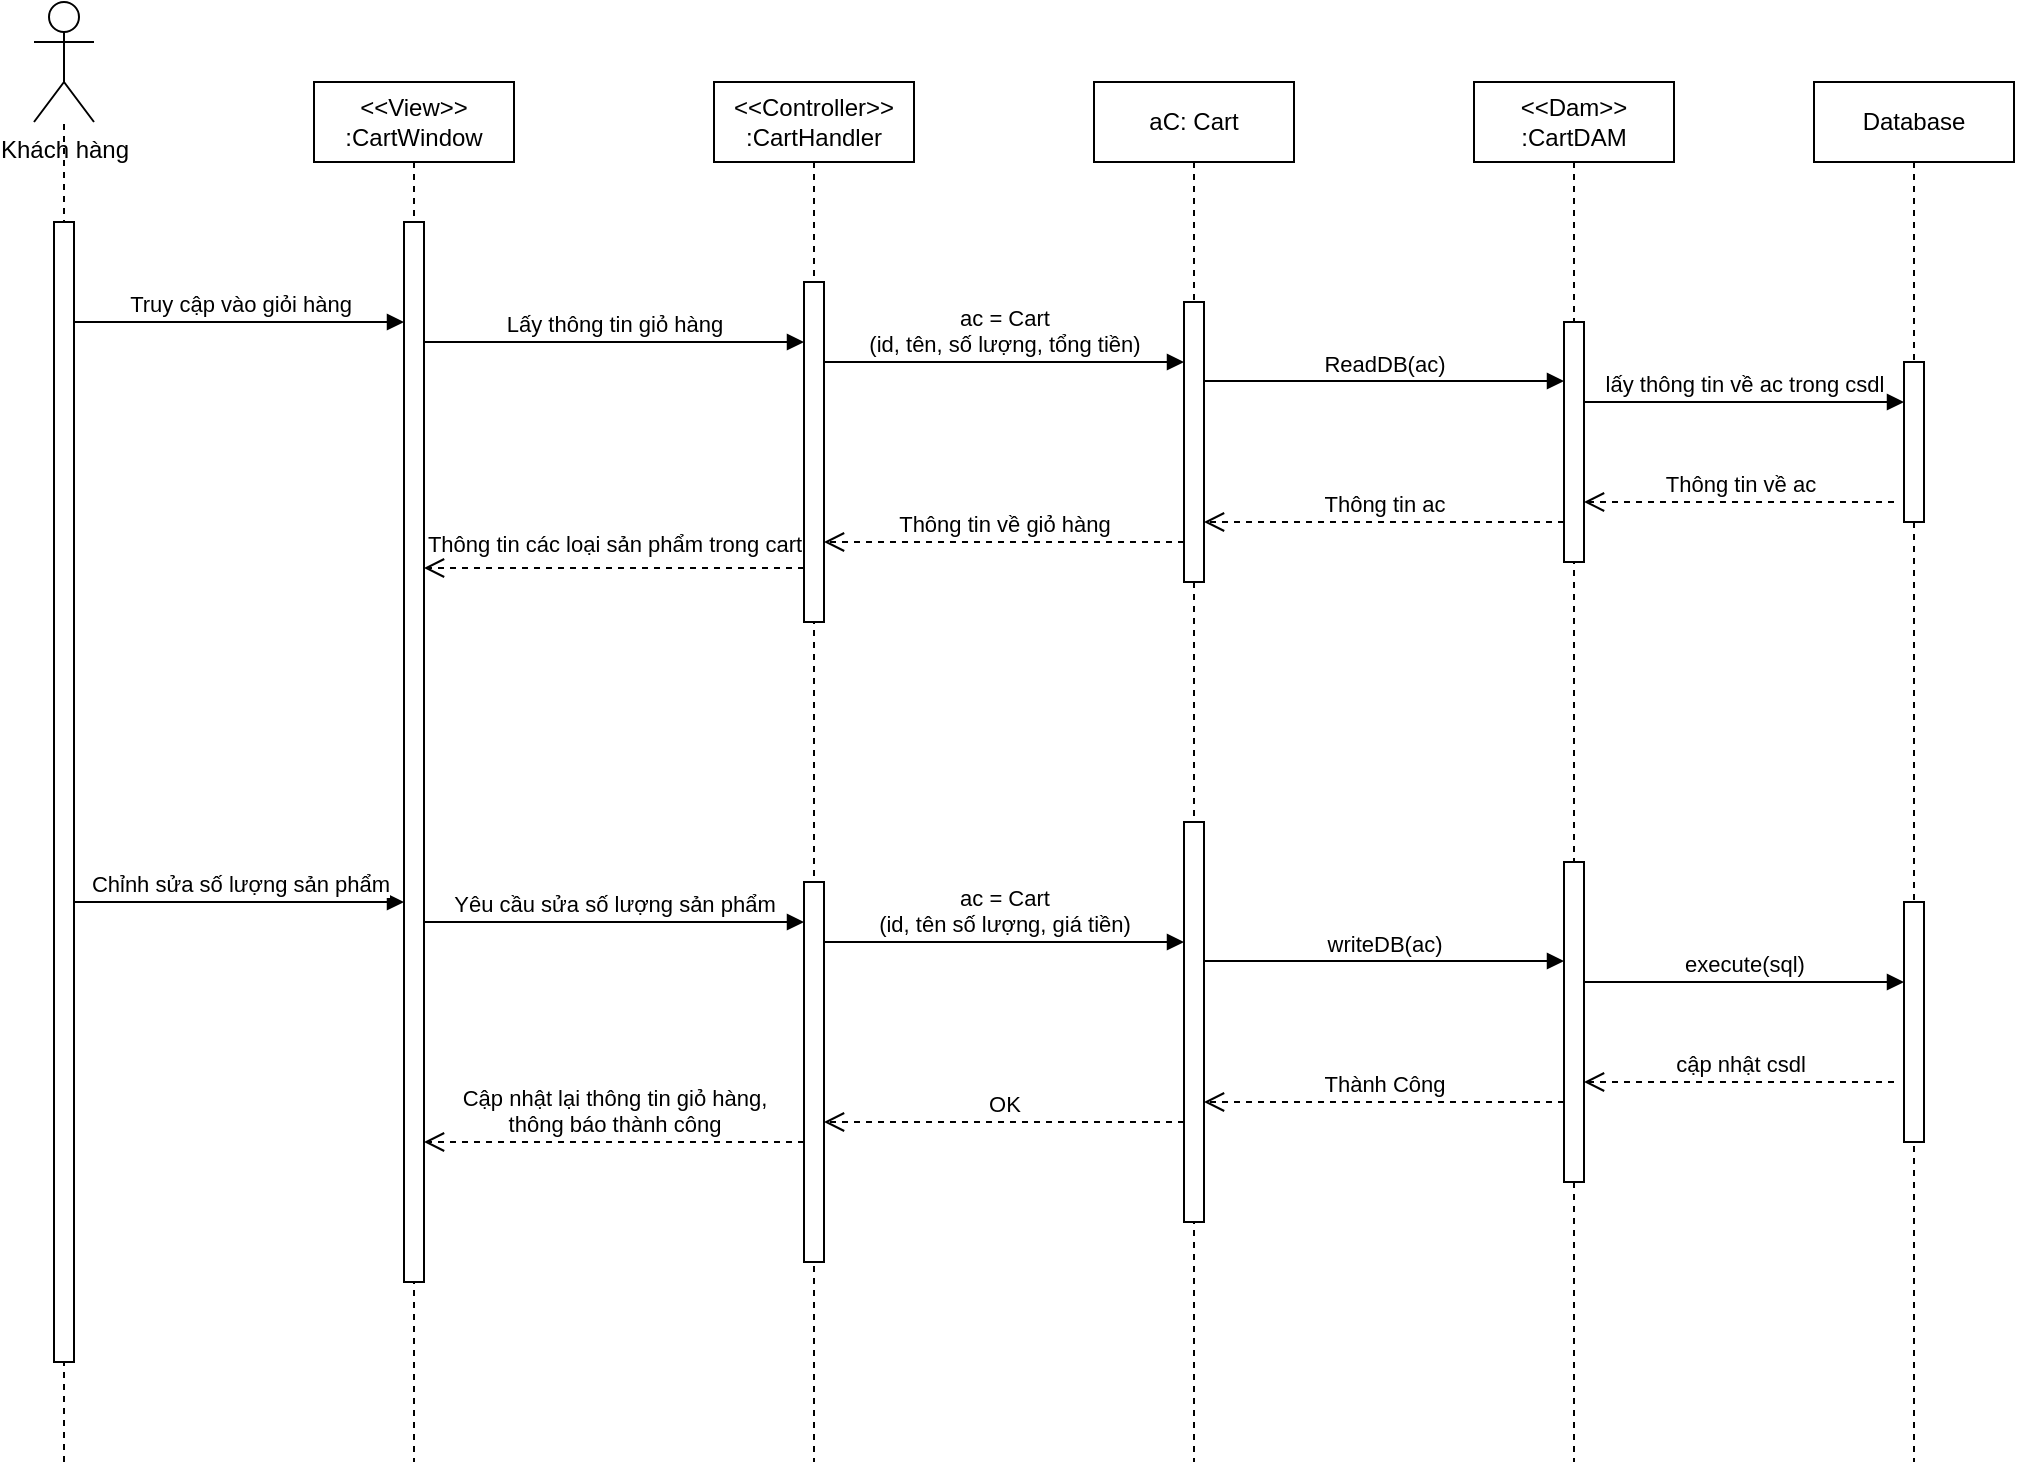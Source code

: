 <mxfile version="27.1.4">
  <diagram name="Page-1" id="qFMGwTLIgCgzLVrafIJX">
    <mxGraphModel dx="385" dy="465" grid="1" gridSize="10" guides="1" tooltips="1" connect="1" arrows="1" fold="1" page="1" pageScale="1" pageWidth="827" pageHeight="1169" math="0" shadow="0">
      <root>
        <mxCell id="0" />
        <mxCell id="1" parent="0" />
        <mxCell id="gmOR09hRu2XpV1qDulIY-1" value="&amp;lt;&amp;lt;View&amp;gt;&amp;gt;&lt;div&gt;:CartWindow&lt;/div&gt;" style="shape=umlLifeline;perimeter=lifelinePerimeter;whiteSpace=wrap;html=1;container=0;dropTarget=0;collapsible=0;recursiveResize=0;outlineConnect=0;portConstraint=eastwest;newEdgeStyle={&quot;edgeStyle&quot;:&quot;elbowEdgeStyle&quot;,&quot;elbow&quot;:&quot;vertical&quot;,&quot;curved&quot;:0,&quot;rounded&quot;:0};" vertex="1" parent="1">
          <mxGeometry x="250" y="190" width="100" height="690" as="geometry" />
        </mxCell>
        <mxCell id="gmOR09hRu2XpV1qDulIY-2" value="" style="html=1;points=[];perimeter=orthogonalPerimeter;outlineConnect=0;targetShapes=umlLifeline;portConstraint=eastwest;newEdgeStyle={&quot;edgeStyle&quot;:&quot;elbowEdgeStyle&quot;,&quot;elbow&quot;:&quot;vertical&quot;,&quot;curved&quot;:0,&quot;rounded&quot;:0};" vertex="1" parent="gmOR09hRu2XpV1qDulIY-1">
          <mxGeometry x="45" y="70" width="10" height="530" as="geometry" />
        </mxCell>
        <mxCell id="gmOR09hRu2XpV1qDulIY-3" value="&amp;lt;&amp;lt;Controller&amp;gt;&amp;gt;&lt;div&gt;:CartHandler&lt;/div&gt;" style="shape=umlLifeline;perimeter=lifelinePerimeter;whiteSpace=wrap;html=1;container=0;dropTarget=0;collapsible=0;recursiveResize=0;outlineConnect=0;portConstraint=eastwest;newEdgeStyle={&quot;edgeStyle&quot;:&quot;elbowEdgeStyle&quot;,&quot;elbow&quot;:&quot;vertical&quot;,&quot;curved&quot;:0,&quot;rounded&quot;:0};" vertex="1" parent="1">
          <mxGeometry x="450" y="190" width="100" height="690" as="geometry" />
        </mxCell>
        <mxCell id="gmOR09hRu2XpV1qDulIY-4" value="" style="html=1;points=[];perimeter=orthogonalPerimeter;outlineConnect=0;targetShapes=umlLifeline;portConstraint=eastwest;newEdgeStyle={&quot;edgeStyle&quot;:&quot;elbowEdgeStyle&quot;,&quot;elbow&quot;:&quot;vertical&quot;,&quot;curved&quot;:0,&quot;rounded&quot;:0};" vertex="1" parent="gmOR09hRu2XpV1qDulIY-3">
          <mxGeometry x="45" y="100" width="10" height="170" as="geometry" />
        </mxCell>
        <mxCell id="gmOR09hRu2XpV1qDulIY-5" value="Lấy thông tin giỏ hàng" style="html=1;verticalAlign=bottom;endArrow=block;edgeStyle=elbowEdgeStyle;elbow=vertical;curved=0;rounded=0;" edge="1" parent="1" source="gmOR09hRu2XpV1qDulIY-2" target="gmOR09hRu2XpV1qDulIY-4">
          <mxGeometry relative="1" as="geometry">
            <mxPoint x="310" y="320" as="sourcePoint" />
            <Array as="points">
              <mxPoint x="415" y="320" />
            </Array>
            <mxPoint x="490" y="320" as="targetPoint" />
            <mxPoint as="offset" />
          </mxGeometry>
        </mxCell>
        <mxCell id="gmOR09hRu2XpV1qDulIY-6" value="Thông tin các loại sản phẩm trong cart" style="html=1;verticalAlign=bottom;endArrow=open;dashed=1;endSize=8;edgeStyle=elbowEdgeStyle;elbow=vertical;curved=0;rounded=0;" edge="1" parent="1">
          <mxGeometry y="-3" relative="1" as="geometry">
            <mxPoint x="305" y="433" as="targetPoint" />
            <Array as="points">
              <mxPoint x="425" y="433" />
            </Array>
            <mxPoint x="495" y="433" as="sourcePoint" />
            <mxPoint as="offset" />
          </mxGeometry>
        </mxCell>
        <mxCell id="gmOR09hRu2XpV1qDulIY-7" value="aC: Cart" style="shape=umlLifeline;perimeter=lifelinePerimeter;whiteSpace=wrap;html=1;container=0;dropTarget=0;collapsible=0;recursiveResize=0;outlineConnect=0;portConstraint=eastwest;newEdgeStyle={&quot;edgeStyle&quot;:&quot;elbowEdgeStyle&quot;,&quot;elbow&quot;:&quot;vertical&quot;,&quot;curved&quot;:0,&quot;rounded&quot;:0};" vertex="1" parent="1">
          <mxGeometry x="640" y="190" width="100" height="690" as="geometry" />
        </mxCell>
        <mxCell id="gmOR09hRu2XpV1qDulIY-8" value="" style="html=1;points=[];perimeter=orthogonalPerimeter;outlineConnect=0;targetShapes=umlLifeline;portConstraint=eastwest;newEdgeStyle={&quot;edgeStyle&quot;:&quot;elbowEdgeStyle&quot;,&quot;elbow&quot;:&quot;vertical&quot;,&quot;curved&quot;:0,&quot;rounded&quot;:0};" vertex="1" parent="gmOR09hRu2XpV1qDulIY-7">
          <mxGeometry x="45" y="110" width="10" height="140" as="geometry" />
        </mxCell>
        <mxCell id="gmOR09hRu2XpV1qDulIY-9" value="&amp;lt;&amp;lt;Dam&amp;gt;&amp;gt;&lt;div&gt;:CartDAM&lt;/div&gt;" style="shape=umlLifeline;perimeter=lifelinePerimeter;whiteSpace=wrap;html=1;container=0;dropTarget=0;collapsible=0;recursiveResize=0;outlineConnect=0;portConstraint=eastwest;newEdgeStyle={&quot;edgeStyle&quot;:&quot;elbowEdgeStyle&quot;,&quot;elbow&quot;:&quot;vertical&quot;,&quot;curved&quot;:0,&quot;rounded&quot;:0};" vertex="1" parent="1">
          <mxGeometry x="830" y="190" width="100" height="690" as="geometry" />
        </mxCell>
        <mxCell id="gmOR09hRu2XpV1qDulIY-10" value="" style="html=1;points=[];perimeter=orthogonalPerimeter;outlineConnect=0;targetShapes=umlLifeline;portConstraint=eastwest;newEdgeStyle={&quot;edgeStyle&quot;:&quot;elbowEdgeStyle&quot;,&quot;elbow&quot;:&quot;vertical&quot;,&quot;curved&quot;:0,&quot;rounded&quot;:0};" vertex="1" parent="gmOR09hRu2XpV1qDulIY-9">
          <mxGeometry x="45" y="120" width="10" height="120" as="geometry" />
        </mxCell>
        <mxCell id="gmOR09hRu2XpV1qDulIY-11" value="Database" style="shape=umlLifeline;perimeter=lifelinePerimeter;whiteSpace=wrap;html=1;container=0;dropTarget=0;collapsible=0;recursiveResize=0;outlineConnect=0;portConstraint=eastwest;newEdgeStyle={&quot;edgeStyle&quot;:&quot;elbowEdgeStyle&quot;,&quot;elbow&quot;:&quot;vertical&quot;,&quot;curved&quot;:0,&quot;rounded&quot;:0};" vertex="1" parent="1">
          <mxGeometry x="1000" y="190" width="100" height="690" as="geometry" />
        </mxCell>
        <mxCell id="gmOR09hRu2XpV1qDulIY-12" value="" style="html=1;points=[];perimeter=orthogonalPerimeter;outlineConnect=0;targetShapes=umlLifeline;portConstraint=eastwest;newEdgeStyle={&quot;edgeStyle&quot;:&quot;elbowEdgeStyle&quot;,&quot;elbow&quot;:&quot;vertical&quot;,&quot;curved&quot;:0,&quot;rounded&quot;:0};" vertex="1" parent="gmOR09hRu2XpV1qDulIY-11">
          <mxGeometry x="45" y="140" width="10" height="80" as="geometry" />
        </mxCell>
        <mxCell id="gmOR09hRu2XpV1qDulIY-13" value="ac = Cart&lt;div&gt;(id, tên, số lượng, tổng tiền)&lt;/div&gt;" style="html=1;verticalAlign=bottom;endArrow=block;edgeStyle=elbowEdgeStyle;elbow=vertical;curved=0;rounded=0;" edge="1" parent="1" source="gmOR09hRu2XpV1qDulIY-4" target="gmOR09hRu2XpV1qDulIY-8">
          <mxGeometry relative="1" as="geometry">
            <mxPoint x="510" y="330" as="sourcePoint" />
            <Array as="points">
              <mxPoint x="600" y="330" />
            </Array>
            <mxPoint x="650" y="330" as="targetPoint" />
            <mxPoint as="offset" />
          </mxGeometry>
        </mxCell>
        <mxCell id="gmOR09hRu2XpV1qDulIY-14" value="ReadDB(ac)" style="html=1;verticalAlign=bottom;endArrow=block;edgeStyle=elbowEdgeStyle;elbow=vertical;curved=0;rounded=0;" edge="1" parent="1" source="gmOR09hRu2XpV1qDulIY-8" target="gmOR09hRu2XpV1qDulIY-10">
          <mxGeometry relative="1" as="geometry">
            <mxPoint x="700" y="339.5" as="sourcePoint" />
            <Array as="points">
              <mxPoint x="790" y="339.5" />
            </Array>
            <mxPoint x="890" y="340" as="targetPoint" />
            <mxPoint as="offset" />
          </mxGeometry>
        </mxCell>
        <mxCell id="gmOR09hRu2XpV1qDulIY-15" value="lấy thông tin về ac trong csdl" style="html=1;verticalAlign=bottom;endArrow=block;edgeStyle=elbowEdgeStyle;elbow=vertical;curved=0;rounded=0;" edge="1" parent="1" source="gmOR09hRu2XpV1qDulIY-10" target="gmOR09hRu2XpV1qDulIY-12">
          <mxGeometry relative="1" as="geometry">
            <mxPoint x="890" y="350" as="sourcePoint" />
            <Array as="points">
              <mxPoint x="980" y="350" />
            </Array>
            <mxPoint x="1020" y="350" as="targetPoint" />
            <mxPoint as="offset" />
          </mxGeometry>
        </mxCell>
        <mxCell id="gmOR09hRu2XpV1qDulIY-16" value="Khách hàng" style="shape=umlActor;verticalLabelPosition=bottom;verticalAlign=top;html=1;outlineConnect=0;" vertex="1" parent="1">
          <mxGeometry x="110" y="150" width="30" height="60" as="geometry" />
        </mxCell>
        <mxCell id="gmOR09hRu2XpV1qDulIY-17" value="" style="endArrow=none;dashed=1;html=1;rounded=0;" edge="1" parent="1" target="gmOR09hRu2XpV1qDulIY-16">
          <mxGeometry width="50" height="50" relative="1" as="geometry">
            <mxPoint x="125" y="880" as="sourcePoint" />
            <mxPoint x="470" y="470" as="targetPoint" />
          </mxGeometry>
        </mxCell>
        <mxCell id="gmOR09hRu2XpV1qDulIY-18" value="" style="html=1;points=[];perimeter=orthogonalPerimeter;outlineConnect=0;targetShapes=umlLifeline;portConstraint=eastwest;newEdgeStyle={&quot;edgeStyle&quot;:&quot;elbowEdgeStyle&quot;,&quot;elbow&quot;:&quot;vertical&quot;,&quot;curved&quot;:0,&quot;rounded&quot;:0};" vertex="1" parent="1">
          <mxGeometry x="120" y="260" width="10" height="570" as="geometry" />
        </mxCell>
        <mxCell id="gmOR09hRu2XpV1qDulIY-19" value="Truy cập vào giỏi hàng" style="html=1;verticalAlign=bottom;endArrow=block;edgeStyle=elbowEdgeStyle;elbow=horizontal;curved=0;rounded=0;" edge="1" parent="1" target="gmOR09hRu2XpV1qDulIY-2">
          <mxGeometry relative="1" as="geometry">
            <mxPoint x="130" y="310" as="sourcePoint" />
            <Array as="points">
              <mxPoint x="225" y="310" />
            </Array>
            <mxPoint x="270" y="310" as="targetPoint" />
            <mxPoint as="offset" />
          </mxGeometry>
        </mxCell>
        <mxCell id="gmOR09hRu2XpV1qDulIY-20" value="Thông tin về ac" style="html=1;verticalAlign=bottom;endArrow=open;dashed=1;endSize=8;edgeStyle=elbowEdgeStyle;elbow=vertical;curved=0;rounded=0;" edge="1" parent="1" target="gmOR09hRu2XpV1qDulIY-10">
          <mxGeometry relative="1" as="geometry">
            <mxPoint x="900" y="400" as="targetPoint" />
            <Array as="points">
              <mxPoint x="965" y="400" />
            </Array>
            <mxPoint x="1040" y="400" as="sourcePoint" />
          </mxGeometry>
        </mxCell>
        <mxCell id="gmOR09hRu2XpV1qDulIY-21" value="Thông tin ac" style="html=1;verticalAlign=bottom;endArrow=open;dashed=1;endSize=8;edgeStyle=elbowEdgeStyle;elbow=vertical;curved=0;rounded=0;" edge="1" parent="1" source="gmOR09hRu2XpV1qDulIY-10" target="gmOR09hRu2XpV1qDulIY-8">
          <mxGeometry relative="1" as="geometry">
            <mxPoint x="710" y="410" as="targetPoint" />
            <Array as="points">
              <mxPoint x="805" y="410" />
            </Array>
            <mxPoint x="870" y="410" as="sourcePoint" />
          </mxGeometry>
        </mxCell>
        <mxCell id="gmOR09hRu2XpV1qDulIY-22" value="Thông tin về giỏ hàng" style="html=1;verticalAlign=bottom;endArrow=open;dashed=1;endSize=8;edgeStyle=elbowEdgeStyle;elbow=vertical;curved=0;rounded=0;" edge="1" parent="1" source="gmOR09hRu2XpV1qDulIY-8" target="gmOR09hRu2XpV1qDulIY-4">
          <mxGeometry relative="1" as="geometry">
            <mxPoint x="540" y="420" as="targetPoint" />
            <Array as="points">
              <mxPoint x="610" y="420" />
            </Array>
            <mxPoint x="680" y="420" as="sourcePoint" />
          </mxGeometry>
        </mxCell>
        <mxCell id="gmOR09hRu2XpV1qDulIY-23" value="Yêu cầu sửa số lượng sản phẩm" style="html=1;verticalAlign=bottom;endArrow=block;edgeStyle=elbowEdgeStyle;elbow=horizontal;curved=0;rounded=0;" edge="1" parent="1">
          <mxGeometry relative="1" as="geometry">
            <mxPoint x="305" y="610" as="sourcePoint" />
            <Array as="points">
              <mxPoint x="415" y="610" />
            </Array>
            <mxPoint x="495" y="610" as="targetPoint" />
            <mxPoint as="offset" />
          </mxGeometry>
        </mxCell>
        <mxCell id="gmOR09hRu2XpV1qDulIY-24" value="Cập nhật lại thông tin giỏ hàng,&lt;div&gt;thông báo thành công&lt;/div&gt;" style="html=1;verticalAlign=bottom;endArrow=open;dashed=1;endSize=8;edgeStyle=elbowEdgeStyle;elbow=vertical;curved=0;rounded=0;" edge="1" parent="1">
          <mxGeometry relative="1" as="geometry">
            <mxPoint x="305" y="720" as="targetPoint" />
            <Array as="points">
              <mxPoint x="425" y="720" />
            </Array>
            <mxPoint x="495" y="720" as="sourcePoint" />
          </mxGeometry>
        </mxCell>
        <mxCell id="gmOR09hRu2XpV1qDulIY-25" value="" style="html=1;points=[];perimeter=orthogonalPerimeter;outlineConnect=0;targetShapes=umlLifeline;portConstraint=eastwest;newEdgeStyle={&quot;edgeStyle&quot;:&quot;elbowEdgeStyle&quot;,&quot;elbow&quot;:&quot;vertical&quot;,&quot;curved&quot;:0,&quot;rounded&quot;:0};" vertex="1" parent="1">
          <mxGeometry x="685" y="560" width="10" height="200" as="geometry" />
        </mxCell>
        <mxCell id="gmOR09hRu2XpV1qDulIY-26" value="" style="html=1;points=[];perimeter=orthogonalPerimeter;outlineConnect=0;targetShapes=umlLifeline;portConstraint=eastwest;newEdgeStyle={&quot;edgeStyle&quot;:&quot;elbowEdgeStyle&quot;,&quot;elbow&quot;:&quot;vertical&quot;,&quot;curved&quot;:0,&quot;rounded&quot;:0};" vertex="1" parent="1">
          <mxGeometry x="875" y="580" width="10" height="160" as="geometry" />
        </mxCell>
        <mxCell id="gmOR09hRu2XpV1qDulIY-27" value="ac = Cart&lt;div&gt;(id, tên số lượng, giá tiền)&lt;/div&gt;" style="html=1;verticalAlign=bottom;endArrow=block;edgeStyle=elbowEdgeStyle;elbow=vertical;curved=0;rounded=0;" edge="1" parent="1" target="gmOR09hRu2XpV1qDulIY-25">
          <mxGeometry relative="1" as="geometry">
            <mxPoint x="505" y="620" as="sourcePoint" />
            <Array as="points">
              <mxPoint x="600" y="620" />
            </Array>
            <mxPoint x="650" y="620" as="targetPoint" />
            <mxPoint as="offset" />
          </mxGeometry>
        </mxCell>
        <mxCell id="gmOR09hRu2XpV1qDulIY-28" value="writeDB(ac)" style="html=1;verticalAlign=bottom;endArrow=block;edgeStyle=elbowEdgeStyle;elbow=vertical;curved=0;rounded=0;" edge="1" parent="1" source="gmOR09hRu2XpV1qDulIY-25" target="gmOR09hRu2XpV1qDulIY-26">
          <mxGeometry relative="1" as="geometry">
            <mxPoint x="700" y="629.5" as="sourcePoint" />
            <Array as="points">
              <mxPoint x="790" y="629.5" />
            </Array>
            <mxPoint x="890" y="630" as="targetPoint" />
            <mxPoint as="offset" />
          </mxGeometry>
        </mxCell>
        <mxCell id="gmOR09hRu2XpV1qDulIY-29" value="execute(sql)" style="html=1;verticalAlign=bottom;endArrow=block;edgeStyle=elbowEdgeStyle;elbow=vertical;curved=0;rounded=0;" edge="1" parent="1" source="gmOR09hRu2XpV1qDulIY-26">
          <mxGeometry relative="1" as="geometry">
            <mxPoint x="890" y="640" as="sourcePoint" />
            <Array as="points">
              <mxPoint x="980" y="640" />
            </Array>
            <mxPoint x="1045" y="640" as="targetPoint" />
            <mxPoint as="offset" />
          </mxGeometry>
        </mxCell>
        <mxCell id="gmOR09hRu2XpV1qDulIY-30" value="Chỉnh sửa số lượng sản phẩm" style="html=1;verticalAlign=bottom;endArrow=block;edgeStyle=elbowEdgeStyle;elbow=horizontal;curved=0;rounded=0;" edge="1" parent="1">
          <mxGeometry relative="1" as="geometry">
            <mxPoint x="130" y="600" as="sourcePoint" />
            <Array as="points">
              <mxPoint x="225" y="600" />
            </Array>
            <mxPoint x="295" y="600" as="targetPoint" />
            <mxPoint as="offset" />
          </mxGeometry>
        </mxCell>
        <mxCell id="gmOR09hRu2XpV1qDulIY-31" value="cập nhật csdl" style="html=1;verticalAlign=bottom;endArrow=open;dashed=1;endSize=8;edgeStyle=elbowEdgeStyle;elbow=horizontal;curved=0;rounded=0;" edge="1" parent="1" target="gmOR09hRu2XpV1qDulIY-26">
          <mxGeometry relative="1" as="geometry">
            <mxPoint x="900" y="690" as="targetPoint" />
            <Array as="points">
              <mxPoint x="965" y="690" />
            </Array>
            <mxPoint x="1040" y="690" as="sourcePoint" />
          </mxGeometry>
        </mxCell>
        <mxCell id="gmOR09hRu2XpV1qDulIY-32" value="Thành Công" style="html=1;verticalAlign=bottom;endArrow=open;dashed=1;endSize=8;edgeStyle=elbowEdgeStyle;elbow=horizontal;curved=0;rounded=0;" edge="1" parent="1" source="gmOR09hRu2XpV1qDulIY-26" target="gmOR09hRu2XpV1qDulIY-25">
          <mxGeometry relative="1" as="geometry">
            <mxPoint x="710" y="700" as="targetPoint" />
            <Array as="points">
              <mxPoint x="805" y="700" />
            </Array>
            <mxPoint x="870" y="700" as="sourcePoint" />
            <mxPoint as="offset" />
          </mxGeometry>
        </mxCell>
        <mxCell id="gmOR09hRu2XpV1qDulIY-33" value="OK" style="html=1;verticalAlign=bottom;endArrow=open;dashed=1;endSize=8;edgeStyle=elbowEdgeStyle;elbow=vertical;curved=0;rounded=0;" edge="1" parent="1" source="gmOR09hRu2XpV1qDulIY-25">
          <mxGeometry relative="1" as="geometry">
            <mxPoint x="505" y="710" as="targetPoint" />
            <Array as="points">
              <mxPoint x="610" y="710" />
            </Array>
            <mxPoint x="680" y="710" as="sourcePoint" />
          </mxGeometry>
        </mxCell>
        <mxCell id="gmOR09hRu2XpV1qDulIY-35" value="" style="html=1;points=[];perimeter=orthogonalPerimeter;outlineConnect=0;targetShapes=umlLifeline;portConstraint=eastwest;newEdgeStyle={&quot;edgeStyle&quot;:&quot;elbowEdgeStyle&quot;,&quot;elbow&quot;:&quot;vertical&quot;,&quot;curved&quot;:0,&quot;rounded&quot;:0};" vertex="1" parent="1">
          <mxGeometry x="495" y="590" width="10" height="190" as="geometry" />
        </mxCell>
        <mxCell id="gmOR09hRu2XpV1qDulIY-36" value="" style="html=1;points=[];perimeter=orthogonalPerimeter;outlineConnect=0;targetShapes=umlLifeline;portConstraint=eastwest;newEdgeStyle={&quot;edgeStyle&quot;:&quot;elbowEdgeStyle&quot;,&quot;elbow&quot;:&quot;vertical&quot;,&quot;curved&quot;:0,&quot;rounded&quot;:0};" vertex="1" parent="1">
          <mxGeometry x="1045" y="600" width="10" height="120" as="geometry" />
        </mxCell>
      </root>
    </mxGraphModel>
  </diagram>
</mxfile>
